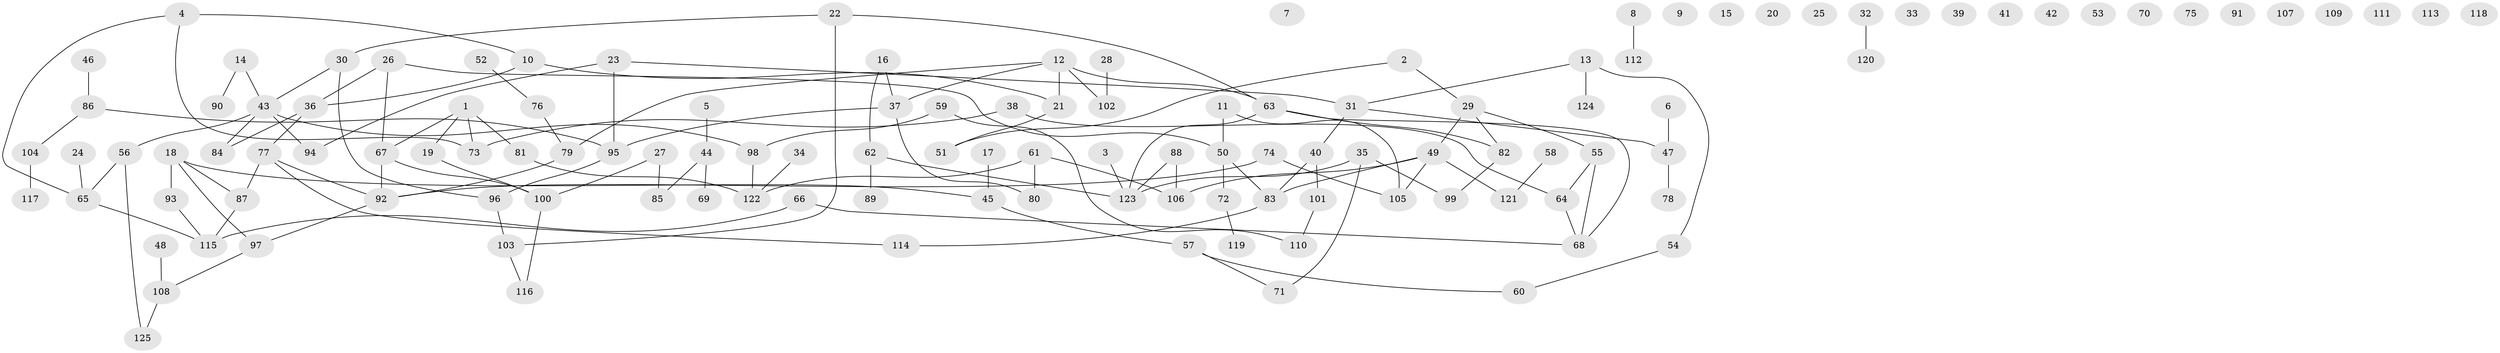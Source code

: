 // coarse degree distribution, {4: 0.2, 6: 0.13333333333333333, 1: 0.23333333333333334, 8: 0.03333333333333333, 5: 0.2, 2: 0.1, 3: 0.1}
// Generated by graph-tools (version 1.1) at 2025/35/03/04/25 23:35:54]
// undirected, 125 vertices, 137 edges
graph export_dot {
  node [color=gray90,style=filled];
  1;
  2;
  3;
  4;
  5;
  6;
  7;
  8;
  9;
  10;
  11;
  12;
  13;
  14;
  15;
  16;
  17;
  18;
  19;
  20;
  21;
  22;
  23;
  24;
  25;
  26;
  27;
  28;
  29;
  30;
  31;
  32;
  33;
  34;
  35;
  36;
  37;
  38;
  39;
  40;
  41;
  42;
  43;
  44;
  45;
  46;
  47;
  48;
  49;
  50;
  51;
  52;
  53;
  54;
  55;
  56;
  57;
  58;
  59;
  60;
  61;
  62;
  63;
  64;
  65;
  66;
  67;
  68;
  69;
  70;
  71;
  72;
  73;
  74;
  75;
  76;
  77;
  78;
  79;
  80;
  81;
  82;
  83;
  84;
  85;
  86;
  87;
  88;
  89;
  90;
  91;
  92;
  93;
  94;
  95;
  96;
  97;
  98;
  99;
  100;
  101;
  102;
  103;
  104;
  105;
  106;
  107;
  108;
  109;
  110;
  111;
  112;
  113;
  114;
  115;
  116;
  117;
  118;
  119;
  120;
  121;
  122;
  123;
  124;
  125;
  1 -- 19;
  1 -- 67;
  1 -- 73;
  1 -- 81;
  2 -- 29;
  2 -- 51;
  3 -- 123;
  4 -- 10;
  4 -- 65;
  4 -- 73;
  5 -- 44;
  6 -- 47;
  8 -- 112;
  10 -- 21;
  10 -- 36;
  11 -- 50;
  11 -- 105;
  12 -- 21;
  12 -- 37;
  12 -- 63;
  12 -- 79;
  12 -- 102;
  13 -- 31;
  13 -- 54;
  13 -- 124;
  14 -- 43;
  14 -- 90;
  16 -- 37;
  16 -- 62;
  17 -- 45;
  18 -- 45;
  18 -- 87;
  18 -- 93;
  18 -- 97;
  19 -- 100;
  21 -- 51;
  22 -- 30;
  22 -- 63;
  22 -- 103;
  23 -- 31;
  23 -- 94;
  23 -- 95;
  24 -- 65;
  26 -- 36;
  26 -- 50;
  26 -- 67;
  27 -- 85;
  27 -- 100;
  28 -- 102;
  29 -- 49;
  29 -- 55;
  29 -- 82;
  30 -- 43;
  30 -- 96;
  31 -- 40;
  31 -- 47;
  32 -- 120;
  34 -- 122;
  35 -- 71;
  35 -- 99;
  35 -- 123;
  36 -- 77;
  36 -- 84;
  37 -- 80;
  37 -- 95;
  38 -- 64;
  38 -- 73;
  40 -- 83;
  40 -- 101;
  43 -- 56;
  43 -- 84;
  43 -- 94;
  43 -- 98;
  44 -- 69;
  44 -- 85;
  45 -- 57;
  46 -- 86;
  47 -- 78;
  48 -- 108;
  49 -- 83;
  49 -- 105;
  49 -- 106;
  49 -- 121;
  50 -- 72;
  50 -- 83;
  52 -- 76;
  54 -- 60;
  55 -- 64;
  55 -- 68;
  56 -- 65;
  56 -- 125;
  57 -- 60;
  57 -- 71;
  58 -- 121;
  59 -- 98;
  59 -- 110;
  61 -- 80;
  61 -- 106;
  61 -- 122;
  62 -- 89;
  62 -- 123;
  63 -- 68;
  63 -- 82;
  63 -- 123;
  64 -- 68;
  65 -- 115;
  66 -- 68;
  66 -- 115;
  67 -- 92;
  67 -- 100;
  72 -- 119;
  74 -- 92;
  74 -- 105;
  76 -- 79;
  77 -- 87;
  77 -- 92;
  77 -- 114;
  79 -- 92;
  81 -- 122;
  82 -- 99;
  83 -- 114;
  86 -- 95;
  86 -- 104;
  87 -- 115;
  88 -- 106;
  88 -- 123;
  92 -- 97;
  93 -- 115;
  95 -- 96;
  96 -- 103;
  97 -- 108;
  98 -- 122;
  100 -- 116;
  101 -- 110;
  103 -- 116;
  104 -- 117;
  108 -- 125;
}
